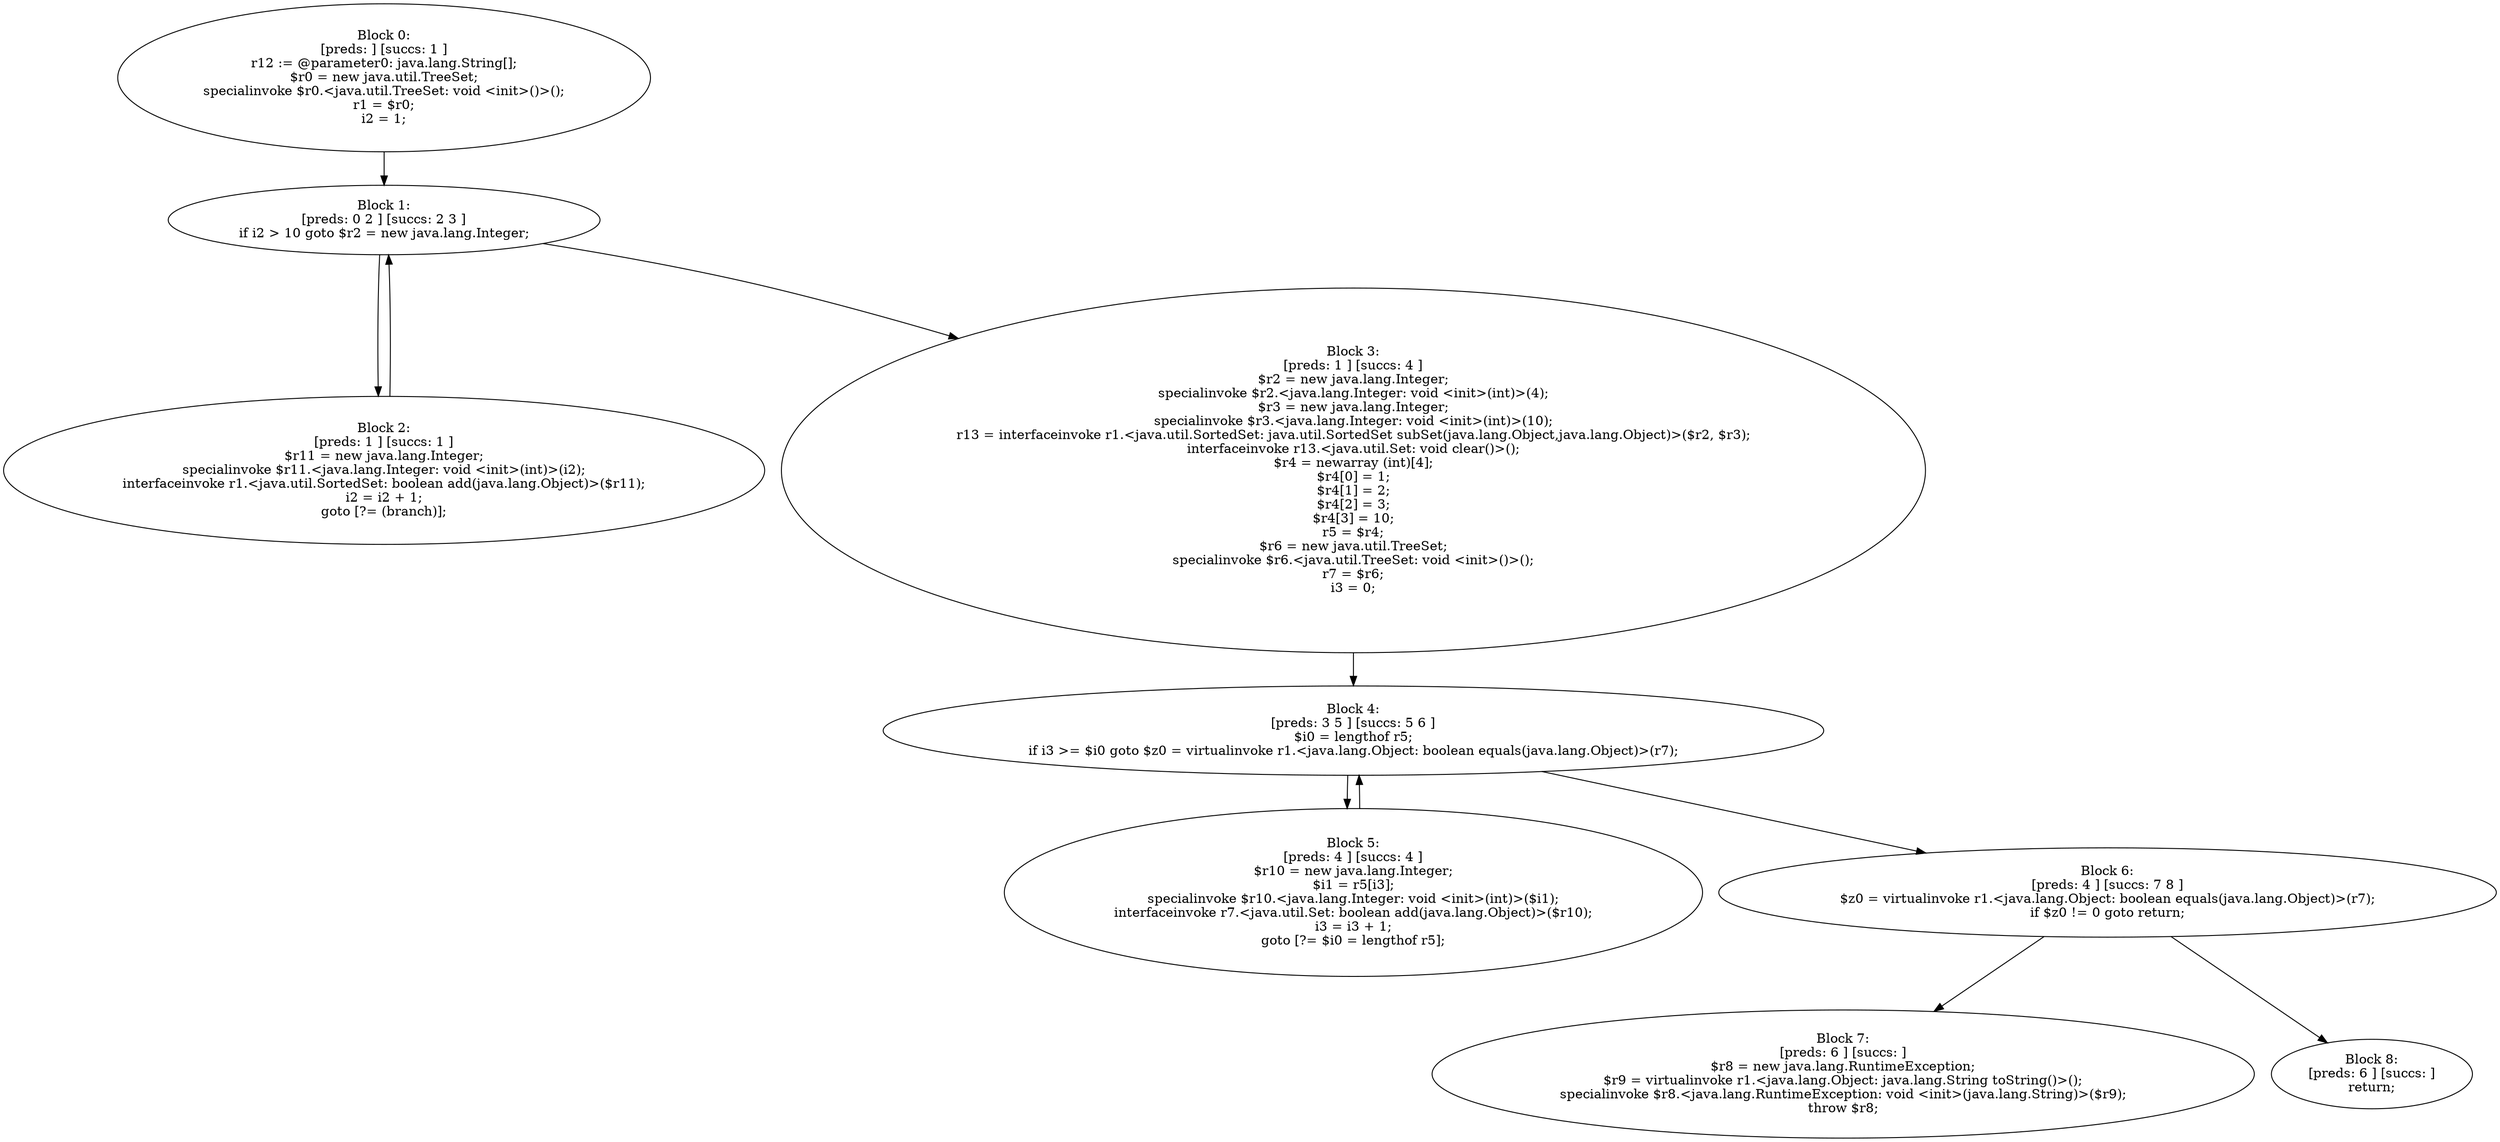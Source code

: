 digraph "unitGraph" {
    "Block 0:
[preds: ] [succs: 1 ]
r12 := @parameter0: java.lang.String[];
$r0 = new java.util.TreeSet;
specialinvoke $r0.<java.util.TreeSet: void <init>()>();
r1 = $r0;
i2 = 1;
"
    "Block 1:
[preds: 0 2 ] [succs: 2 3 ]
if i2 > 10 goto $r2 = new java.lang.Integer;
"
    "Block 2:
[preds: 1 ] [succs: 1 ]
$r11 = new java.lang.Integer;
specialinvoke $r11.<java.lang.Integer: void <init>(int)>(i2);
interfaceinvoke r1.<java.util.SortedSet: boolean add(java.lang.Object)>($r11);
i2 = i2 + 1;
goto [?= (branch)];
"
    "Block 3:
[preds: 1 ] [succs: 4 ]
$r2 = new java.lang.Integer;
specialinvoke $r2.<java.lang.Integer: void <init>(int)>(4);
$r3 = new java.lang.Integer;
specialinvoke $r3.<java.lang.Integer: void <init>(int)>(10);
r13 = interfaceinvoke r1.<java.util.SortedSet: java.util.SortedSet subSet(java.lang.Object,java.lang.Object)>($r2, $r3);
interfaceinvoke r13.<java.util.Set: void clear()>();
$r4 = newarray (int)[4];
$r4[0] = 1;
$r4[1] = 2;
$r4[2] = 3;
$r4[3] = 10;
r5 = $r4;
$r6 = new java.util.TreeSet;
specialinvoke $r6.<java.util.TreeSet: void <init>()>();
r7 = $r6;
i3 = 0;
"
    "Block 4:
[preds: 3 5 ] [succs: 5 6 ]
$i0 = lengthof r5;
if i3 >= $i0 goto $z0 = virtualinvoke r1.<java.lang.Object: boolean equals(java.lang.Object)>(r7);
"
    "Block 5:
[preds: 4 ] [succs: 4 ]
$r10 = new java.lang.Integer;
$i1 = r5[i3];
specialinvoke $r10.<java.lang.Integer: void <init>(int)>($i1);
interfaceinvoke r7.<java.util.Set: boolean add(java.lang.Object)>($r10);
i3 = i3 + 1;
goto [?= $i0 = lengthof r5];
"
    "Block 6:
[preds: 4 ] [succs: 7 8 ]
$z0 = virtualinvoke r1.<java.lang.Object: boolean equals(java.lang.Object)>(r7);
if $z0 != 0 goto return;
"
    "Block 7:
[preds: 6 ] [succs: ]
$r8 = new java.lang.RuntimeException;
$r9 = virtualinvoke r1.<java.lang.Object: java.lang.String toString()>();
specialinvoke $r8.<java.lang.RuntimeException: void <init>(java.lang.String)>($r9);
throw $r8;
"
    "Block 8:
[preds: 6 ] [succs: ]
return;
"
    "Block 0:
[preds: ] [succs: 1 ]
r12 := @parameter0: java.lang.String[];
$r0 = new java.util.TreeSet;
specialinvoke $r0.<java.util.TreeSet: void <init>()>();
r1 = $r0;
i2 = 1;
"->"Block 1:
[preds: 0 2 ] [succs: 2 3 ]
if i2 > 10 goto $r2 = new java.lang.Integer;
";
    "Block 1:
[preds: 0 2 ] [succs: 2 3 ]
if i2 > 10 goto $r2 = new java.lang.Integer;
"->"Block 2:
[preds: 1 ] [succs: 1 ]
$r11 = new java.lang.Integer;
specialinvoke $r11.<java.lang.Integer: void <init>(int)>(i2);
interfaceinvoke r1.<java.util.SortedSet: boolean add(java.lang.Object)>($r11);
i2 = i2 + 1;
goto [?= (branch)];
";
    "Block 1:
[preds: 0 2 ] [succs: 2 3 ]
if i2 > 10 goto $r2 = new java.lang.Integer;
"->"Block 3:
[preds: 1 ] [succs: 4 ]
$r2 = new java.lang.Integer;
specialinvoke $r2.<java.lang.Integer: void <init>(int)>(4);
$r3 = new java.lang.Integer;
specialinvoke $r3.<java.lang.Integer: void <init>(int)>(10);
r13 = interfaceinvoke r1.<java.util.SortedSet: java.util.SortedSet subSet(java.lang.Object,java.lang.Object)>($r2, $r3);
interfaceinvoke r13.<java.util.Set: void clear()>();
$r4 = newarray (int)[4];
$r4[0] = 1;
$r4[1] = 2;
$r4[2] = 3;
$r4[3] = 10;
r5 = $r4;
$r6 = new java.util.TreeSet;
specialinvoke $r6.<java.util.TreeSet: void <init>()>();
r7 = $r6;
i3 = 0;
";
    "Block 2:
[preds: 1 ] [succs: 1 ]
$r11 = new java.lang.Integer;
specialinvoke $r11.<java.lang.Integer: void <init>(int)>(i2);
interfaceinvoke r1.<java.util.SortedSet: boolean add(java.lang.Object)>($r11);
i2 = i2 + 1;
goto [?= (branch)];
"->"Block 1:
[preds: 0 2 ] [succs: 2 3 ]
if i2 > 10 goto $r2 = new java.lang.Integer;
";
    "Block 3:
[preds: 1 ] [succs: 4 ]
$r2 = new java.lang.Integer;
specialinvoke $r2.<java.lang.Integer: void <init>(int)>(4);
$r3 = new java.lang.Integer;
specialinvoke $r3.<java.lang.Integer: void <init>(int)>(10);
r13 = interfaceinvoke r1.<java.util.SortedSet: java.util.SortedSet subSet(java.lang.Object,java.lang.Object)>($r2, $r3);
interfaceinvoke r13.<java.util.Set: void clear()>();
$r4 = newarray (int)[4];
$r4[0] = 1;
$r4[1] = 2;
$r4[2] = 3;
$r4[3] = 10;
r5 = $r4;
$r6 = new java.util.TreeSet;
specialinvoke $r6.<java.util.TreeSet: void <init>()>();
r7 = $r6;
i3 = 0;
"->"Block 4:
[preds: 3 5 ] [succs: 5 6 ]
$i0 = lengthof r5;
if i3 >= $i0 goto $z0 = virtualinvoke r1.<java.lang.Object: boolean equals(java.lang.Object)>(r7);
";
    "Block 4:
[preds: 3 5 ] [succs: 5 6 ]
$i0 = lengthof r5;
if i3 >= $i0 goto $z0 = virtualinvoke r1.<java.lang.Object: boolean equals(java.lang.Object)>(r7);
"->"Block 5:
[preds: 4 ] [succs: 4 ]
$r10 = new java.lang.Integer;
$i1 = r5[i3];
specialinvoke $r10.<java.lang.Integer: void <init>(int)>($i1);
interfaceinvoke r7.<java.util.Set: boolean add(java.lang.Object)>($r10);
i3 = i3 + 1;
goto [?= $i0 = lengthof r5];
";
    "Block 4:
[preds: 3 5 ] [succs: 5 6 ]
$i0 = lengthof r5;
if i3 >= $i0 goto $z0 = virtualinvoke r1.<java.lang.Object: boolean equals(java.lang.Object)>(r7);
"->"Block 6:
[preds: 4 ] [succs: 7 8 ]
$z0 = virtualinvoke r1.<java.lang.Object: boolean equals(java.lang.Object)>(r7);
if $z0 != 0 goto return;
";
    "Block 5:
[preds: 4 ] [succs: 4 ]
$r10 = new java.lang.Integer;
$i1 = r5[i3];
specialinvoke $r10.<java.lang.Integer: void <init>(int)>($i1);
interfaceinvoke r7.<java.util.Set: boolean add(java.lang.Object)>($r10);
i3 = i3 + 1;
goto [?= $i0 = lengthof r5];
"->"Block 4:
[preds: 3 5 ] [succs: 5 6 ]
$i0 = lengthof r5;
if i3 >= $i0 goto $z0 = virtualinvoke r1.<java.lang.Object: boolean equals(java.lang.Object)>(r7);
";
    "Block 6:
[preds: 4 ] [succs: 7 8 ]
$z0 = virtualinvoke r1.<java.lang.Object: boolean equals(java.lang.Object)>(r7);
if $z0 != 0 goto return;
"->"Block 7:
[preds: 6 ] [succs: ]
$r8 = new java.lang.RuntimeException;
$r9 = virtualinvoke r1.<java.lang.Object: java.lang.String toString()>();
specialinvoke $r8.<java.lang.RuntimeException: void <init>(java.lang.String)>($r9);
throw $r8;
";
    "Block 6:
[preds: 4 ] [succs: 7 8 ]
$z0 = virtualinvoke r1.<java.lang.Object: boolean equals(java.lang.Object)>(r7);
if $z0 != 0 goto return;
"->"Block 8:
[preds: 6 ] [succs: ]
return;
";
}
